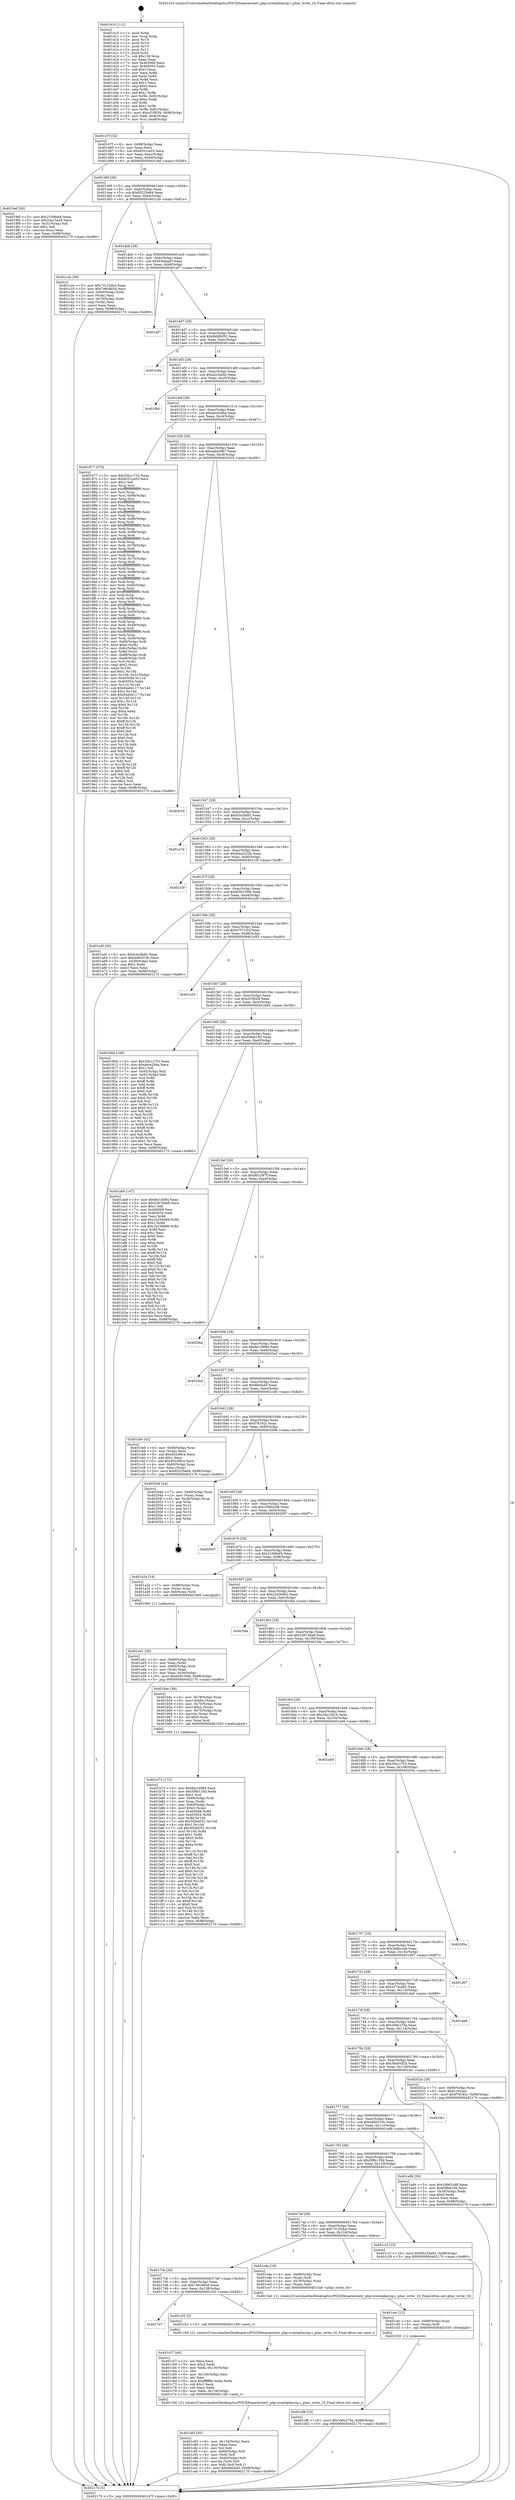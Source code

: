digraph "0x401410" {
  label = "0x401410 (/mnt/c/Users/mathe/Desktop/tcc/POCII/binaries/extr_php-srcextpharzip.c_phar_write_16_Final-ollvm.out::main(0))"
  labelloc = "t"
  node[shape=record]

  Entry [label="",width=0.3,height=0.3,shape=circle,fillcolor=black,style=filled]
  "0x40147f" [label="{
     0x40147f [32]\l
     | [instrs]\l
     &nbsp;&nbsp;0x40147f \<+6\>: mov -0x98(%rbp),%eax\l
     &nbsp;&nbsp;0x401485 \<+2\>: mov %eax,%ecx\l
     &nbsp;&nbsp;0x401487 \<+6\>: sub $0x8351ca55,%ecx\l
     &nbsp;&nbsp;0x40148d \<+6\>: mov %eax,-0xac(%rbp)\l
     &nbsp;&nbsp;0x401493 \<+6\>: mov %ecx,-0xb0(%rbp)\l
     &nbsp;&nbsp;0x401499 \<+6\>: je 00000000004019ef \<main+0x5df\>\l
  }"]
  "0x4019ef" [label="{
     0x4019ef [30]\l
     | [instrs]\l
     &nbsp;&nbsp;0x4019ef \<+5\>: mov $0x2109bef4,%eax\l
     &nbsp;&nbsp;0x4019f4 \<+5\>: mov $0x24a15a24,%ecx\l
     &nbsp;&nbsp;0x4019f9 \<+3\>: mov -0x31(%rbp),%dl\l
     &nbsp;&nbsp;0x4019fc \<+3\>: test $0x1,%dl\l
     &nbsp;&nbsp;0x4019ff \<+3\>: cmovne %ecx,%eax\l
     &nbsp;&nbsp;0x401a02 \<+6\>: mov %eax,-0x98(%rbp)\l
     &nbsp;&nbsp;0x401a08 \<+5\>: jmp 0000000000402170 \<main+0xd60\>\l
  }"]
  "0x40149f" [label="{
     0x40149f [28]\l
     | [instrs]\l
     &nbsp;&nbsp;0x40149f \<+5\>: jmp 00000000004014a4 \<main+0x94\>\l
     &nbsp;&nbsp;0x4014a4 \<+6\>: mov -0xac(%rbp),%eax\l
     &nbsp;&nbsp;0x4014aa \<+5\>: sub $0x85225e64,%eax\l
     &nbsp;&nbsp;0x4014af \<+6\>: mov %eax,-0xb4(%rbp)\l
     &nbsp;&nbsp;0x4014b5 \<+6\>: je 0000000000401c2e \<main+0x81e\>\l
  }"]
  Exit [label="",width=0.3,height=0.3,shape=circle,fillcolor=black,style=filled,peripheries=2]
  "0x401c2e" [label="{
     0x401c2e [36]\l
     | [instrs]\l
     &nbsp;&nbsp;0x401c2e \<+5\>: mov $0x73125dce,%eax\l
     &nbsp;&nbsp;0x401c33 \<+5\>: mov $0x746c6b5d,%ecx\l
     &nbsp;&nbsp;0x401c38 \<+4\>: mov -0x60(%rbp),%rdx\l
     &nbsp;&nbsp;0x401c3c \<+2\>: mov (%rdx),%esi\l
     &nbsp;&nbsp;0x401c3e \<+4\>: mov -0x70(%rbp),%rdx\l
     &nbsp;&nbsp;0x401c42 \<+2\>: cmp (%rdx),%esi\l
     &nbsp;&nbsp;0x401c44 \<+3\>: cmovl %ecx,%eax\l
     &nbsp;&nbsp;0x401c47 \<+6\>: mov %eax,-0x98(%rbp)\l
     &nbsp;&nbsp;0x401c4d \<+5\>: jmp 0000000000402170 \<main+0xd60\>\l
  }"]
  "0x4014bb" [label="{
     0x4014bb [28]\l
     | [instrs]\l
     &nbsp;&nbsp;0x4014bb \<+5\>: jmp 00000000004014c0 \<main+0xb0\>\l
     &nbsp;&nbsp;0x4014c0 \<+6\>: mov -0xac(%rbp),%eax\l
     &nbsp;&nbsp;0x4014c6 \<+5\>: sub $0x93edaaf3,%eax\l
     &nbsp;&nbsp;0x4014cb \<+6\>: mov %eax,-0xb8(%rbp)\l
     &nbsp;&nbsp;0x4014d1 \<+6\>: je 0000000000401ef7 \<main+0xae7\>\l
  }"]
  "0x401cf8" [label="{
     0x401cf8 [15]\l
     | [instrs]\l
     &nbsp;&nbsp;0x401cf8 \<+10\>: movl $0x349c270a,-0x98(%rbp)\l
     &nbsp;&nbsp;0x401d02 \<+5\>: jmp 0000000000402170 \<main+0xd60\>\l
  }"]
  "0x401ef7" [label="{
     0x401ef7\l
  }", style=dashed]
  "0x4014d7" [label="{
     0x4014d7 [28]\l
     | [instrs]\l
     &nbsp;&nbsp;0x4014d7 \<+5\>: jmp 00000000004014dc \<main+0xcc\>\l
     &nbsp;&nbsp;0x4014dc \<+6\>: mov -0xac(%rbp),%eax\l
     &nbsp;&nbsp;0x4014e2 \<+5\>: sub $0x94bf6052,%eax\l
     &nbsp;&nbsp;0x4014e7 \<+6\>: mov %eax,-0xbc(%rbp)\l
     &nbsp;&nbsp;0x4014ed \<+6\>: je 0000000000401e6e \<main+0xa5e\>\l
  }"]
  "0x401cec" [label="{
     0x401cec [12]\l
     | [instrs]\l
     &nbsp;&nbsp;0x401cec \<+4\>: mov -0x68(%rbp),%rax\l
     &nbsp;&nbsp;0x401cf0 \<+3\>: mov (%rax),%rdi\l
     &nbsp;&nbsp;0x401cf3 \<+5\>: call 0000000000401030 \<free@plt\>\l
     | [calls]\l
     &nbsp;&nbsp;0x401030 \{1\} (unknown)\l
  }"]
  "0x401e6e" [label="{
     0x401e6e\l
  }", style=dashed]
  "0x4014f3" [label="{
     0x4014f3 [28]\l
     | [instrs]\l
     &nbsp;&nbsp;0x4014f3 \<+5\>: jmp 00000000004014f8 \<main+0xe8\>\l
     &nbsp;&nbsp;0x4014f8 \<+6\>: mov -0xac(%rbp),%eax\l
     &nbsp;&nbsp;0x4014fe \<+5\>: sub $0xa2c5af4b,%eax\l
     &nbsp;&nbsp;0x401503 \<+6\>: mov %eax,-0xc0(%rbp)\l
     &nbsp;&nbsp;0x401509 \<+6\>: je 0000000000401fb0 \<main+0xba0\>\l
  }"]
  "0x401c83" [label="{
     0x401c83 [45]\l
     | [instrs]\l
     &nbsp;&nbsp;0x401c83 \<+6\>: mov -0x134(%rbp),%ecx\l
     &nbsp;&nbsp;0x401c89 \<+3\>: imul %eax,%ecx\l
     &nbsp;&nbsp;0x401c8c \<+3\>: mov %cl,%dil\l
     &nbsp;&nbsp;0x401c8f \<+4\>: mov -0x68(%rbp),%r8\l
     &nbsp;&nbsp;0x401c93 \<+3\>: mov (%r8),%r8\l
     &nbsp;&nbsp;0x401c96 \<+4\>: mov -0x60(%rbp),%r9\l
     &nbsp;&nbsp;0x401c9a \<+3\>: movslq (%r9),%r9\l
     &nbsp;&nbsp;0x401c9d \<+4\>: mov %dil,(%r8,%r9,1)\l
     &nbsp;&nbsp;0x401ca1 \<+10\>: movl $0x8fe0a45,-0x98(%rbp)\l
     &nbsp;&nbsp;0x401cab \<+5\>: jmp 0000000000402170 \<main+0xd60\>\l
  }"]
  "0x401fb0" [label="{
     0x401fb0\l
  }", style=dashed]
  "0x40150f" [label="{
     0x40150f [28]\l
     | [instrs]\l
     &nbsp;&nbsp;0x40150f \<+5\>: jmp 0000000000401514 \<main+0x104\>\l
     &nbsp;&nbsp;0x401514 \<+6\>: mov -0xac(%rbp),%eax\l
     &nbsp;&nbsp;0x40151a \<+5\>: sub $0xa6ce20ba,%eax\l
     &nbsp;&nbsp;0x40151f \<+6\>: mov %eax,-0xc4(%rbp)\l
     &nbsp;&nbsp;0x401525 \<+6\>: je 0000000000401877 \<main+0x467\>\l
  }"]
  "0x401c57" [label="{
     0x401c57 [44]\l
     | [instrs]\l
     &nbsp;&nbsp;0x401c57 \<+2\>: xor %ecx,%ecx\l
     &nbsp;&nbsp;0x401c59 \<+5\>: mov $0x2,%edx\l
     &nbsp;&nbsp;0x401c5e \<+6\>: mov %edx,-0x130(%rbp)\l
     &nbsp;&nbsp;0x401c64 \<+1\>: cltd\l
     &nbsp;&nbsp;0x401c65 \<+6\>: mov -0x130(%rbp),%esi\l
     &nbsp;&nbsp;0x401c6b \<+2\>: idiv %esi\l
     &nbsp;&nbsp;0x401c6d \<+6\>: imul $0xfffffffe,%edx,%edx\l
     &nbsp;&nbsp;0x401c73 \<+3\>: sub $0x1,%ecx\l
     &nbsp;&nbsp;0x401c76 \<+2\>: sub %ecx,%edx\l
     &nbsp;&nbsp;0x401c78 \<+6\>: mov %edx,-0x134(%rbp)\l
     &nbsp;&nbsp;0x401c7e \<+5\>: call 0000000000401160 \<next_i\>\l
     | [calls]\l
     &nbsp;&nbsp;0x401160 \{2\} (/mnt/c/Users/mathe/Desktop/tcc/POCII/binaries/extr_php-srcextpharzip.c_phar_write_16_Final-ollvm.out::next_i)\l
  }"]
  "0x401877" [label="{
     0x401877 [376]\l
     | [instrs]\l
     &nbsp;&nbsp;0x401877 \<+5\>: mov $0x25b1c753,%eax\l
     &nbsp;&nbsp;0x40187c \<+5\>: mov $0x8351ca55,%ecx\l
     &nbsp;&nbsp;0x401881 \<+2\>: mov $0x1,%dl\l
     &nbsp;&nbsp;0x401883 \<+3\>: mov %rsp,%rsi\l
     &nbsp;&nbsp;0x401886 \<+4\>: add $0xfffffffffffffff0,%rsi\l
     &nbsp;&nbsp;0x40188a \<+3\>: mov %rsi,%rsp\l
     &nbsp;&nbsp;0x40188d \<+7\>: mov %rsi,-0x90(%rbp)\l
     &nbsp;&nbsp;0x401894 \<+3\>: mov %rsp,%rsi\l
     &nbsp;&nbsp;0x401897 \<+4\>: add $0xfffffffffffffff0,%rsi\l
     &nbsp;&nbsp;0x40189b \<+3\>: mov %rsi,%rsp\l
     &nbsp;&nbsp;0x40189e \<+3\>: mov %rsp,%rdi\l
     &nbsp;&nbsp;0x4018a1 \<+4\>: add $0xfffffffffffffff0,%rdi\l
     &nbsp;&nbsp;0x4018a5 \<+3\>: mov %rdi,%rsp\l
     &nbsp;&nbsp;0x4018a8 \<+7\>: mov %rdi,-0x88(%rbp)\l
     &nbsp;&nbsp;0x4018af \<+3\>: mov %rsp,%rdi\l
     &nbsp;&nbsp;0x4018b2 \<+4\>: add $0xfffffffffffffff0,%rdi\l
     &nbsp;&nbsp;0x4018b6 \<+3\>: mov %rdi,%rsp\l
     &nbsp;&nbsp;0x4018b9 \<+4\>: mov %rdi,-0x80(%rbp)\l
     &nbsp;&nbsp;0x4018bd \<+3\>: mov %rsp,%rdi\l
     &nbsp;&nbsp;0x4018c0 \<+4\>: add $0xfffffffffffffff0,%rdi\l
     &nbsp;&nbsp;0x4018c4 \<+3\>: mov %rdi,%rsp\l
     &nbsp;&nbsp;0x4018c7 \<+4\>: mov %rdi,-0x78(%rbp)\l
     &nbsp;&nbsp;0x4018cb \<+3\>: mov %rsp,%rdi\l
     &nbsp;&nbsp;0x4018ce \<+4\>: add $0xfffffffffffffff0,%rdi\l
     &nbsp;&nbsp;0x4018d2 \<+3\>: mov %rdi,%rsp\l
     &nbsp;&nbsp;0x4018d5 \<+4\>: mov %rdi,-0x70(%rbp)\l
     &nbsp;&nbsp;0x4018d9 \<+3\>: mov %rsp,%rdi\l
     &nbsp;&nbsp;0x4018dc \<+4\>: add $0xfffffffffffffff0,%rdi\l
     &nbsp;&nbsp;0x4018e0 \<+3\>: mov %rdi,%rsp\l
     &nbsp;&nbsp;0x4018e3 \<+4\>: mov %rdi,-0x68(%rbp)\l
     &nbsp;&nbsp;0x4018e7 \<+3\>: mov %rsp,%rdi\l
     &nbsp;&nbsp;0x4018ea \<+4\>: add $0xfffffffffffffff0,%rdi\l
     &nbsp;&nbsp;0x4018ee \<+3\>: mov %rdi,%rsp\l
     &nbsp;&nbsp;0x4018f1 \<+4\>: mov %rdi,-0x60(%rbp)\l
     &nbsp;&nbsp;0x4018f5 \<+3\>: mov %rsp,%rdi\l
     &nbsp;&nbsp;0x4018f8 \<+4\>: add $0xfffffffffffffff0,%rdi\l
     &nbsp;&nbsp;0x4018fc \<+3\>: mov %rdi,%rsp\l
     &nbsp;&nbsp;0x4018ff \<+4\>: mov %rdi,-0x58(%rbp)\l
     &nbsp;&nbsp;0x401903 \<+3\>: mov %rsp,%rdi\l
     &nbsp;&nbsp;0x401906 \<+4\>: add $0xfffffffffffffff0,%rdi\l
     &nbsp;&nbsp;0x40190a \<+3\>: mov %rdi,%rsp\l
     &nbsp;&nbsp;0x40190d \<+4\>: mov %rdi,-0x50(%rbp)\l
     &nbsp;&nbsp;0x401911 \<+3\>: mov %rsp,%rdi\l
     &nbsp;&nbsp;0x401914 \<+4\>: add $0xfffffffffffffff0,%rdi\l
     &nbsp;&nbsp;0x401918 \<+3\>: mov %rdi,%rsp\l
     &nbsp;&nbsp;0x40191b \<+4\>: mov %rdi,-0x48(%rbp)\l
     &nbsp;&nbsp;0x40191f \<+3\>: mov %rsp,%rdi\l
     &nbsp;&nbsp;0x401922 \<+4\>: add $0xfffffffffffffff0,%rdi\l
     &nbsp;&nbsp;0x401926 \<+3\>: mov %rdi,%rsp\l
     &nbsp;&nbsp;0x401929 \<+4\>: mov %rdi,-0x40(%rbp)\l
     &nbsp;&nbsp;0x40192d \<+7\>: mov -0x90(%rbp),%rdi\l
     &nbsp;&nbsp;0x401934 \<+6\>: movl $0x0,(%rdi)\l
     &nbsp;&nbsp;0x40193a \<+7\>: mov -0x9c(%rbp),%r8d\l
     &nbsp;&nbsp;0x401941 \<+3\>: mov %r8d,(%rsi)\l
     &nbsp;&nbsp;0x401944 \<+7\>: mov -0x88(%rbp),%rdi\l
     &nbsp;&nbsp;0x40194b \<+7\>: mov -0xa8(%rbp),%r9\l
     &nbsp;&nbsp;0x401952 \<+3\>: mov %r9,(%rdi)\l
     &nbsp;&nbsp;0x401955 \<+3\>: cmpl $0x2,(%rsi)\l
     &nbsp;&nbsp;0x401958 \<+4\>: setne %r10b\l
     &nbsp;&nbsp;0x40195c \<+4\>: and $0x1,%r10b\l
     &nbsp;&nbsp;0x401960 \<+4\>: mov %r10b,-0x31(%rbp)\l
     &nbsp;&nbsp;0x401964 \<+8\>: mov 0x405068,%r11d\l
     &nbsp;&nbsp;0x40196c \<+7\>: mov 0x405054,%ebx\l
     &nbsp;&nbsp;0x401973 \<+3\>: mov %r11d,%r14d\l
     &nbsp;&nbsp;0x401976 \<+7\>: sub $0x84a04117,%r14d\l
     &nbsp;&nbsp;0x40197d \<+4\>: sub $0x1,%r14d\l
     &nbsp;&nbsp;0x401981 \<+7\>: add $0x84a04117,%r14d\l
     &nbsp;&nbsp;0x401988 \<+4\>: imul %r14d,%r11d\l
     &nbsp;&nbsp;0x40198c \<+4\>: and $0x1,%r11d\l
     &nbsp;&nbsp;0x401990 \<+4\>: cmp $0x0,%r11d\l
     &nbsp;&nbsp;0x401994 \<+4\>: sete %r10b\l
     &nbsp;&nbsp;0x401998 \<+3\>: cmp $0xa,%ebx\l
     &nbsp;&nbsp;0x40199b \<+4\>: setl %r15b\l
     &nbsp;&nbsp;0x40199f \<+3\>: mov %r10b,%r12b\l
     &nbsp;&nbsp;0x4019a2 \<+4\>: xor $0xff,%r12b\l
     &nbsp;&nbsp;0x4019a6 \<+3\>: mov %r15b,%r13b\l
     &nbsp;&nbsp;0x4019a9 \<+4\>: xor $0xff,%r13b\l
     &nbsp;&nbsp;0x4019ad \<+3\>: xor $0x0,%dl\l
     &nbsp;&nbsp;0x4019b0 \<+3\>: mov %r12b,%sil\l
     &nbsp;&nbsp;0x4019b3 \<+4\>: and $0x0,%sil\l
     &nbsp;&nbsp;0x4019b7 \<+3\>: and %dl,%r10b\l
     &nbsp;&nbsp;0x4019ba \<+3\>: mov %r13b,%dil\l
     &nbsp;&nbsp;0x4019bd \<+4\>: and $0x0,%dil\l
     &nbsp;&nbsp;0x4019c1 \<+3\>: and %dl,%r15b\l
     &nbsp;&nbsp;0x4019c4 \<+3\>: or %r10b,%sil\l
     &nbsp;&nbsp;0x4019c7 \<+3\>: or %r15b,%dil\l
     &nbsp;&nbsp;0x4019ca \<+3\>: xor %dil,%sil\l
     &nbsp;&nbsp;0x4019cd \<+3\>: or %r13b,%r12b\l
     &nbsp;&nbsp;0x4019d0 \<+4\>: xor $0xff,%r12b\l
     &nbsp;&nbsp;0x4019d4 \<+3\>: or $0x0,%dl\l
     &nbsp;&nbsp;0x4019d7 \<+3\>: and %dl,%r12b\l
     &nbsp;&nbsp;0x4019da \<+3\>: or %r12b,%sil\l
     &nbsp;&nbsp;0x4019dd \<+4\>: test $0x1,%sil\l
     &nbsp;&nbsp;0x4019e1 \<+3\>: cmovne %ecx,%eax\l
     &nbsp;&nbsp;0x4019e4 \<+6\>: mov %eax,-0x98(%rbp)\l
     &nbsp;&nbsp;0x4019ea \<+5\>: jmp 0000000000402170 \<main+0xd60\>\l
  }"]
  "0x40152b" [label="{
     0x40152b [28]\l
     | [instrs]\l
     &nbsp;&nbsp;0x40152b \<+5\>: jmp 0000000000401530 \<main+0x120\>\l
     &nbsp;&nbsp;0x401530 \<+6\>: mov -0xac(%rbp),%eax\l
     &nbsp;&nbsp;0x401536 \<+5\>: sub $0xaebe49b7,%eax\l
     &nbsp;&nbsp;0x40153b \<+6\>: mov %eax,-0xc8(%rbp)\l
     &nbsp;&nbsp;0x401541 \<+6\>: je 0000000000402016 \<main+0xc06\>\l
  }"]
  "0x4017e7" [label="{
     0x4017e7\l
  }", style=dashed]
  "0x402016" [label="{
     0x402016\l
  }", style=dashed]
  "0x401547" [label="{
     0x401547 [28]\l
     | [instrs]\l
     &nbsp;&nbsp;0x401547 \<+5\>: jmp 000000000040154c \<main+0x13c\>\l
     &nbsp;&nbsp;0x40154c \<+6\>: mov -0xac(%rbp),%eax\l
     &nbsp;&nbsp;0x401552 \<+5\>: sub $0xb3a3fa82,%eax\l
     &nbsp;&nbsp;0x401557 \<+6\>: mov %eax,-0xcc(%rbp)\l
     &nbsp;&nbsp;0x40155d \<+6\>: je 0000000000401a7d \<main+0x66d\>\l
  }"]
  "0x401c52" [label="{
     0x401c52 [5]\l
     | [instrs]\l
     &nbsp;&nbsp;0x401c52 \<+5\>: call 0000000000401160 \<next_i\>\l
     | [calls]\l
     &nbsp;&nbsp;0x401160 \{2\} (/mnt/c/Users/mathe/Desktop/tcc/POCII/binaries/extr_php-srcextpharzip.c_phar_write_16_Final-ollvm.out::next_i)\l
  }"]
  "0x401a7d" [label="{
     0x401a7d\l
  }", style=dashed]
  "0x401563" [label="{
     0x401563 [28]\l
     | [instrs]\l
     &nbsp;&nbsp;0x401563 \<+5\>: jmp 0000000000401568 \<main+0x158\>\l
     &nbsp;&nbsp;0x401568 \<+6\>: mov -0xac(%rbp),%eax\l
     &nbsp;&nbsp;0x40156e \<+5\>: sub $0xb4a3223b,%eax\l
     &nbsp;&nbsp;0x401573 \<+6\>: mov %eax,-0xd0(%rbp)\l
     &nbsp;&nbsp;0x401579 \<+6\>: je 000000000040210f \<main+0xcff\>\l
  }"]
  "0x4017cb" [label="{
     0x4017cb [28]\l
     | [instrs]\l
     &nbsp;&nbsp;0x4017cb \<+5\>: jmp 00000000004017d0 \<main+0x3c0\>\l
     &nbsp;&nbsp;0x4017d0 \<+6\>: mov -0xac(%rbp),%eax\l
     &nbsp;&nbsp;0x4017d6 \<+5\>: sub $0x746c6b5d,%eax\l
     &nbsp;&nbsp;0x4017db \<+6\>: mov %eax,-0x128(%rbp)\l
     &nbsp;&nbsp;0x4017e1 \<+6\>: je 0000000000401c52 \<main+0x842\>\l
  }"]
  "0x40210f" [label="{
     0x40210f\l
  }", style=dashed]
  "0x40157f" [label="{
     0x40157f [28]\l
     | [instrs]\l
     &nbsp;&nbsp;0x40157f \<+5\>: jmp 0000000000401584 \<main+0x174\>\l
     &nbsp;&nbsp;0x401584 \<+6\>: mov -0xac(%rbp),%eax\l
     &nbsp;&nbsp;0x40158a \<+5\>: sub $0xb56155fe,%eax\l
     &nbsp;&nbsp;0x40158f \<+6\>: mov %eax,-0xd4(%rbp)\l
     &nbsp;&nbsp;0x401595 \<+6\>: je 0000000000401a5f \<main+0x64f\>\l
  }"]
  "0x401cda" [label="{
     0x401cda [18]\l
     | [instrs]\l
     &nbsp;&nbsp;0x401cda \<+4\>: mov -0x68(%rbp),%rax\l
     &nbsp;&nbsp;0x401cde \<+3\>: mov (%rax),%rdi\l
     &nbsp;&nbsp;0x401ce1 \<+4\>: mov -0x78(%rbp),%rax\l
     &nbsp;&nbsp;0x401ce5 \<+2\>: mov (%rax),%esi\l
     &nbsp;&nbsp;0x401ce7 \<+5\>: call 00000000004013a0 \<phar_write_16\>\l
     | [calls]\l
     &nbsp;&nbsp;0x4013a0 \{1\} (/mnt/c/Users/mathe/Desktop/tcc/POCII/binaries/extr_php-srcextpharzip.c_phar_write_16_Final-ollvm.out::phar_write_16)\l
  }"]
  "0x401a5f" [label="{
     0x401a5f [30]\l
     | [instrs]\l
     &nbsp;&nbsp;0x401a5f \<+5\>: mov $0xb3a3fa82,%eax\l
     &nbsp;&nbsp;0x401a64 \<+5\>: mov $0x4460319c,%ecx\l
     &nbsp;&nbsp;0x401a69 \<+3\>: mov -0x30(%rbp),%edx\l
     &nbsp;&nbsp;0x401a6c \<+3\>: cmp $0x1,%edx\l
     &nbsp;&nbsp;0x401a6f \<+3\>: cmovl %ecx,%eax\l
     &nbsp;&nbsp;0x401a72 \<+6\>: mov %eax,-0x98(%rbp)\l
     &nbsp;&nbsp;0x401a78 \<+5\>: jmp 0000000000402170 \<main+0xd60\>\l
  }"]
  "0x40159b" [label="{
     0x40159b [28]\l
     | [instrs]\l
     &nbsp;&nbsp;0x40159b \<+5\>: jmp 00000000004015a0 \<main+0x190\>\l
     &nbsp;&nbsp;0x4015a0 \<+6\>: mov -0xac(%rbp),%eax\l
     &nbsp;&nbsp;0x4015a6 \<+5\>: sub $0xb707c3cf,%eax\l
     &nbsp;&nbsp;0x4015ab \<+6\>: mov %eax,-0xd8(%rbp)\l
     &nbsp;&nbsp;0x4015b1 \<+6\>: je 0000000000401e50 \<main+0xa40\>\l
  }"]
  "0x4017af" [label="{
     0x4017af [28]\l
     | [instrs]\l
     &nbsp;&nbsp;0x4017af \<+5\>: jmp 00000000004017b4 \<main+0x3a4\>\l
     &nbsp;&nbsp;0x4017b4 \<+6\>: mov -0xac(%rbp),%eax\l
     &nbsp;&nbsp;0x4017ba \<+5\>: sub $0x73125dce,%eax\l
     &nbsp;&nbsp;0x4017bf \<+6\>: mov %eax,-0x124(%rbp)\l
     &nbsp;&nbsp;0x4017c5 \<+6\>: je 0000000000401cda \<main+0x8ca\>\l
  }"]
  "0x401e50" [label="{
     0x401e50\l
  }", style=dashed]
  "0x4015b7" [label="{
     0x4015b7 [28]\l
     | [instrs]\l
     &nbsp;&nbsp;0x4015b7 \<+5\>: jmp 00000000004015bc \<main+0x1ac\>\l
     &nbsp;&nbsp;0x4015bc \<+6\>: mov -0xac(%rbp),%eax\l
     &nbsp;&nbsp;0x4015c2 \<+5\>: sub $0xcf1f92f4,%eax\l
     &nbsp;&nbsp;0x4015c7 \<+6\>: mov %eax,-0xdc(%rbp)\l
     &nbsp;&nbsp;0x4015cd \<+6\>: je 000000000040180d \<main+0x3fd\>\l
  }"]
  "0x401c1f" [label="{
     0x401c1f [15]\l
     | [instrs]\l
     &nbsp;&nbsp;0x401c1f \<+10\>: movl $0x85225e64,-0x98(%rbp)\l
     &nbsp;&nbsp;0x401c29 \<+5\>: jmp 0000000000402170 \<main+0xd60\>\l
  }"]
  "0x40180d" [label="{
     0x40180d [106]\l
     | [instrs]\l
     &nbsp;&nbsp;0x40180d \<+5\>: mov $0x25b1c753,%eax\l
     &nbsp;&nbsp;0x401812 \<+5\>: mov $0xa6ce20ba,%ecx\l
     &nbsp;&nbsp;0x401817 \<+2\>: mov $0x1,%dl\l
     &nbsp;&nbsp;0x401819 \<+7\>: mov -0x92(%rbp),%sil\l
     &nbsp;&nbsp;0x401820 \<+7\>: mov -0x91(%rbp),%dil\l
     &nbsp;&nbsp;0x401827 \<+3\>: mov %sil,%r8b\l
     &nbsp;&nbsp;0x40182a \<+4\>: xor $0xff,%r8b\l
     &nbsp;&nbsp;0x40182e \<+3\>: mov %dil,%r9b\l
     &nbsp;&nbsp;0x401831 \<+4\>: xor $0xff,%r9b\l
     &nbsp;&nbsp;0x401835 \<+3\>: xor $0x0,%dl\l
     &nbsp;&nbsp;0x401838 \<+3\>: mov %r8b,%r10b\l
     &nbsp;&nbsp;0x40183b \<+4\>: and $0x0,%r10b\l
     &nbsp;&nbsp;0x40183f \<+3\>: and %dl,%sil\l
     &nbsp;&nbsp;0x401842 \<+3\>: mov %r9b,%r11b\l
     &nbsp;&nbsp;0x401845 \<+4\>: and $0x0,%r11b\l
     &nbsp;&nbsp;0x401849 \<+3\>: and %dl,%dil\l
     &nbsp;&nbsp;0x40184c \<+3\>: or %sil,%r10b\l
     &nbsp;&nbsp;0x40184f \<+3\>: or %dil,%r11b\l
     &nbsp;&nbsp;0x401852 \<+3\>: xor %r11b,%r10b\l
     &nbsp;&nbsp;0x401855 \<+3\>: or %r9b,%r8b\l
     &nbsp;&nbsp;0x401858 \<+4\>: xor $0xff,%r8b\l
     &nbsp;&nbsp;0x40185c \<+3\>: or $0x0,%dl\l
     &nbsp;&nbsp;0x40185f \<+3\>: and %dl,%r8b\l
     &nbsp;&nbsp;0x401862 \<+3\>: or %r8b,%r10b\l
     &nbsp;&nbsp;0x401865 \<+4\>: test $0x1,%r10b\l
     &nbsp;&nbsp;0x401869 \<+3\>: cmovne %ecx,%eax\l
     &nbsp;&nbsp;0x40186c \<+6\>: mov %eax,-0x98(%rbp)\l
     &nbsp;&nbsp;0x401872 \<+5\>: jmp 0000000000402170 \<main+0xd60\>\l
  }"]
  "0x4015d3" [label="{
     0x4015d3 [28]\l
     | [instrs]\l
     &nbsp;&nbsp;0x4015d3 \<+5\>: jmp 00000000004015d8 \<main+0x1c8\>\l
     &nbsp;&nbsp;0x4015d8 \<+6\>: mov -0xac(%rbp),%eax\l
     &nbsp;&nbsp;0x4015de \<+5\>: sub $0xf38eb185,%eax\l
     &nbsp;&nbsp;0x4015e3 \<+6\>: mov %eax,-0xe0(%rbp)\l
     &nbsp;&nbsp;0x4015e9 \<+6\>: je 0000000000401ab9 \<main+0x6a9\>\l
  }"]
  "0x402170" [label="{
     0x402170 [5]\l
     | [instrs]\l
     &nbsp;&nbsp;0x402170 \<+5\>: jmp 000000000040147f \<main+0x6f\>\l
  }"]
  "0x401410" [label="{
     0x401410 [111]\l
     | [instrs]\l
     &nbsp;&nbsp;0x401410 \<+1\>: push %rbp\l
     &nbsp;&nbsp;0x401411 \<+3\>: mov %rsp,%rbp\l
     &nbsp;&nbsp;0x401414 \<+2\>: push %r15\l
     &nbsp;&nbsp;0x401416 \<+2\>: push %r14\l
     &nbsp;&nbsp;0x401418 \<+2\>: push %r13\l
     &nbsp;&nbsp;0x40141a \<+2\>: push %r12\l
     &nbsp;&nbsp;0x40141c \<+1\>: push %rbx\l
     &nbsp;&nbsp;0x40141d \<+7\>: sub $0x128,%rsp\l
     &nbsp;&nbsp;0x401424 \<+2\>: xor %eax,%eax\l
     &nbsp;&nbsp;0x401426 \<+7\>: mov 0x405068,%ecx\l
     &nbsp;&nbsp;0x40142d \<+7\>: mov 0x405054,%edx\l
     &nbsp;&nbsp;0x401434 \<+3\>: sub $0x1,%eax\l
     &nbsp;&nbsp;0x401437 \<+3\>: mov %ecx,%r8d\l
     &nbsp;&nbsp;0x40143a \<+3\>: add %eax,%r8d\l
     &nbsp;&nbsp;0x40143d \<+4\>: imul %r8d,%ecx\l
     &nbsp;&nbsp;0x401441 \<+3\>: and $0x1,%ecx\l
     &nbsp;&nbsp;0x401444 \<+3\>: cmp $0x0,%ecx\l
     &nbsp;&nbsp;0x401447 \<+4\>: sete %r9b\l
     &nbsp;&nbsp;0x40144b \<+4\>: and $0x1,%r9b\l
     &nbsp;&nbsp;0x40144f \<+7\>: mov %r9b,-0x92(%rbp)\l
     &nbsp;&nbsp;0x401456 \<+3\>: cmp $0xa,%edx\l
     &nbsp;&nbsp;0x401459 \<+4\>: setl %r9b\l
     &nbsp;&nbsp;0x40145d \<+4\>: and $0x1,%r9b\l
     &nbsp;&nbsp;0x401461 \<+7\>: mov %r9b,-0x91(%rbp)\l
     &nbsp;&nbsp;0x401468 \<+10\>: movl $0xcf1f92f4,-0x98(%rbp)\l
     &nbsp;&nbsp;0x401472 \<+6\>: mov %edi,-0x9c(%rbp)\l
     &nbsp;&nbsp;0x401478 \<+7\>: mov %rsi,-0xa8(%rbp)\l
  }"]
  "0x401b73" [label="{
     0x401b73 [172]\l
     | [instrs]\l
     &nbsp;&nbsp;0x401b73 \<+5\>: mov $0xfec1d084,%ecx\l
     &nbsp;&nbsp;0x401b78 \<+5\>: mov $0x5f9b135d,%edx\l
     &nbsp;&nbsp;0x401b7d \<+3\>: mov $0x1,%sil\l
     &nbsp;&nbsp;0x401b80 \<+4\>: mov -0x68(%rbp),%rdi\l
     &nbsp;&nbsp;0x401b84 \<+3\>: mov %rax,(%rdi)\l
     &nbsp;&nbsp;0x401b87 \<+4\>: mov -0x60(%rbp),%rax\l
     &nbsp;&nbsp;0x401b8b \<+6\>: movl $0x0,(%rax)\l
     &nbsp;&nbsp;0x401b91 \<+8\>: mov 0x405068,%r8d\l
     &nbsp;&nbsp;0x401b99 \<+8\>: mov 0x405054,%r9d\l
     &nbsp;&nbsp;0x401ba1 \<+3\>: mov %r8d,%r10d\l
     &nbsp;&nbsp;0x401ba4 \<+7\>: add $0x5f2bd351,%r10d\l
     &nbsp;&nbsp;0x401bab \<+4\>: sub $0x1,%r10d\l
     &nbsp;&nbsp;0x401baf \<+7\>: sub $0x5f2bd351,%r10d\l
     &nbsp;&nbsp;0x401bb6 \<+4\>: imul %r10d,%r8d\l
     &nbsp;&nbsp;0x401bba \<+4\>: and $0x1,%r8d\l
     &nbsp;&nbsp;0x401bbe \<+4\>: cmp $0x0,%r8d\l
     &nbsp;&nbsp;0x401bc2 \<+4\>: sete %r11b\l
     &nbsp;&nbsp;0x401bc6 \<+4\>: cmp $0xa,%r9d\l
     &nbsp;&nbsp;0x401bca \<+3\>: setl %bl\l
     &nbsp;&nbsp;0x401bcd \<+3\>: mov %r11b,%r14b\l
     &nbsp;&nbsp;0x401bd0 \<+4\>: xor $0xff,%r14b\l
     &nbsp;&nbsp;0x401bd4 \<+3\>: mov %bl,%r15b\l
     &nbsp;&nbsp;0x401bd7 \<+4\>: xor $0xff,%r15b\l
     &nbsp;&nbsp;0x401bdb \<+4\>: xor $0x0,%sil\l
     &nbsp;&nbsp;0x401bdf \<+3\>: mov %r14b,%r12b\l
     &nbsp;&nbsp;0x401be2 \<+4\>: and $0x0,%r12b\l
     &nbsp;&nbsp;0x401be6 \<+3\>: and %sil,%r11b\l
     &nbsp;&nbsp;0x401be9 \<+3\>: mov %r15b,%r13b\l
     &nbsp;&nbsp;0x401bec \<+4\>: and $0x0,%r13b\l
     &nbsp;&nbsp;0x401bf0 \<+3\>: and %sil,%bl\l
     &nbsp;&nbsp;0x401bf3 \<+3\>: or %r11b,%r12b\l
     &nbsp;&nbsp;0x401bf6 \<+3\>: or %bl,%r13b\l
     &nbsp;&nbsp;0x401bf9 \<+3\>: xor %r13b,%r12b\l
     &nbsp;&nbsp;0x401bfc \<+3\>: or %r15b,%r14b\l
     &nbsp;&nbsp;0x401bff \<+4\>: xor $0xff,%r14b\l
     &nbsp;&nbsp;0x401c03 \<+4\>: or $0x0,%sil\l
     &nbsp;&nbsp;0x401c07 \<+3\>: and %sil,%r14b\l
     &nbsp;&nbsp;0x401c0a \<+3\>: or %r14b,%r12b\l
     &nbsp;&nbsp;0x401c0d \<+4\>: test $0x1,%r12b\l
     &nbsp;&nbsp;0x401c11 \<+3\>: cmovne %edx,%ecx\l
     &nbsp;&nbsp;0x401c14 \<+6\>: mov %ecx,-0x98(%rbp)\l
     &nbsp;&nbsp;0x401c1a \<+5\>: jmp 0000000000402170 \<main+0xd60\>\l
  }"]
  "0x401793" [label="{
     0x401793 [28]\l
     | [instrs]\l
     &nbsp;&nbsp;0x401793 \<+5\>: jmp 0000000000401798 \<main+0x388\>\l
     &nbsp;&nbsp;0x401798 \<+6\>: mov -0xac(%rbp),%eax\l
     &nbsp;&nbsp;0x40179e \<+5\>: sub $0x5f9b135d,%eax\l
     &nbsp;&nbsp;0x4017a3 \<+6\>: mov %eax,-0x120(%rbp)\l
     &nbsp;&nbsp;0x4017a9 \<+6\>: je 0000000000401c1f \<main+0x80f\>\l
  }"]
  "0x401ab9" [label="{
     0x401ab9 [147]\l
     | [instrs]\l
     &nbsp;&nbsp;0x401ab9 \<+5\>: mov $0xfec1d084,%eax\l
     &nbsp;&nbsp;0x401abe \<+5\>: mov $0x2367d4a8,%ecx\l
     &nbsp;&nbsp;0x401ac3 \<+2\>: mov $0x1,%dl\l
     &nbsp;&nbsp;0x401ac5 \<+7\>: mov 0x405068,%esi\l
     &nbsp;&nbsp;0x401acc \<+7\>: mov 0x405054,%edi\l
     &nbsp;&nbsp;0x401ad3 \<+3\>: mov %esi,%r8d\l
     &nbsp;&nbsp;0x401ad6 \<+7\>: add $0x1b234b89,%r8d\l
     &nbsp;&nbsp;0x401add \<+4\>: sub $0x1,%r8d\l
     &nbsp;&nbsp;0x401ae1 \<+7\>: sub $0x1b234b89,%r8d\l
     &nbsp;&nbsp;0x401ae8 \<+4\>: imul %r8d,%esi\l
     &nbsp;&nbsp;0x401aec \<+3\>: and $0x1,%esi\l
     &nbsp;&nbsp;0x401aef \<+3\>: cmp $0x0,%esi\l
     &nbsp;&nbsp;0x401af2 \<+4\>: sete %r9b\l
     &nbsp;&nbsp;0x401af6 \<+3\>: cmp $0xa,%edi\l
     &nbsp;&nbsp;0x401af9 \<+4\>: setl %r10b\l
     &nbsp;&nbsp;0x401afd \<+3\>: mov %r9b,%r11b\l
     &nbsp;&nbsp;0x401b00 \<+4\>: xor $0xff,%r11b\l
     &nbsp;&nbsp;0x401b04 \<+3\>: mov %r10b,%bl\l
     &nbsp;&nbsp;0x401b07 \<+3\>: xor $0xff,%bl\l
     &nbsp;&nbsp;0x401b0a \<+3\>: xor $0x0,%dl\l
     &nbsp;&nbsp;0x401b0d \<+3\>: mov %r11b,%r14b\l
     &nbsp;&nbsp;0x401b10 \<+4\>: and $0x0,%r14b\l
     &nbsp;&nbsp;0x401b14 \<+3\>: and %dl,%r9b\l
     &nbsp;&nbsp;0x401b17 \<+3\>: mov %bl,%r15b\l
     &nbsp;&nbsp;0x401b1a \<+4\>: and $0x0,%r15b\l
     &nbsp;&nbsp;0x401b1e \<+3\>: and %dl,%r10b\l
     &nbsp;&nbsp;0x401b21 \<+3\>: or %r9b,%r14b\l
     &nbsp;&nbsp;0x401b24 \<+3\>: or %r10b,%r15b\l
     &nbsp;&nbsp;0x401b27 \<+3\>: xor %r15b,%r14b\l
     &nbsp;&nbsp;0x401b2a \<+3\>: or %bl,%r11b\l
     &nbsp;&nbsp;0x401b2d \<+4\>: xor $0xff,%r11b\l
     &nbsp;&nbsp;0x401b31 \<+3\>: or $0x0,%dl\l
     &nbsp;&nbsp;0x401b34 \<+3\>: and %dl,%r11b\l
     &nbsp;&nbsp;0x401b37 \<+3\>: or %r11b,%r14b\l
     &nbsp;&nbsp;0x401b3a \<+4\>: test $0x1,%r14b\l
     &nbsp;&nbsp;0x401b3e \<+3\>: cmovne %ecx,%eax\l
     &nbsp;&nbsp;0x401b41 \<+6\>: mov %eax,-0x98(%rbp)\l
     &nbsp;&nbsp;0x401b47 \<+5\>: jmp 0000000000402170 \<main+0xd60\>\l
  }"]
  "0x4015ef" [label="{
     0x4015ef [28]\l
     | [instrs]\l
     &nbsp;&nbsp;0x4015ef \<+5\>: jmp 00000000004015f4 \<main+0x1e4\>\l
     &nbsp;&nbsp;0x4015f4 \<+6\>: mov -0xac(%rbp),%eax\l
     &nbsp;&nbsp;0x4015fa \<+5\>: sub $0xf651f97f,%eax\l
     &nbsp;&nbsp;0x4015ff \<+6\>: mov %eax,-0xe4(%rbp)\l
     &nbsp;&nbsp;0x401605 \<+6\>: je 00000000004020ea \<main+0xcda\>\l
  }"]
  "0x401a9b" [label="{
     0x401a9b [30]\l
     | [instrs]\l
     &nbsp;&nbsp;0x401a9b \<+5\>: mov $0x16962cd8,%eax\l
     &nbsp;&nbsp;0x401aa0 \<+5\>: mov $0xf38eb185,%ecx\l
     &nbsp;&nbsp;0x401aa5 \<+3\>: mov -0x30(%rbp),%edx\l
     &nbsp;&nbsp;0x401aa8 \<+3\>: cmp $0x0,%edx\l
     &nbsp;&nbsp;0x401aab \<+3\>: cmove %ecx,%eax\l
     &nbsp;&nbsp;0x401aae \<+6\>: mov %eax,-0x98(%rbp)\l
     &nbsp;&nbsp;0x401ab4 \<+5\>: jmp 0000000000402170 \<main+0xd60\>\l
  }"]
  "0x4020ea" [label="{
     0x4020ea\l
  }", style=dashed]
  "0x40160b" [label="{
     0x40160b [28]\l
     | [instrs]\l
     &nbsp;&nbsp;0x40160b \<+5\>: jmp 0000000000401610 \<main+0x200\>\l
     &nbsp;&nbsp;0x401610 \<+6\>: mov -0xac(%rbp),%eax\l
     &nbsp;&nbsp;0x401616 \<+5\>: sub $0xfec1d084,%eax\l
     &nbsp;&nbsp;0x40161b \<+6\>: mov %eax,-0xe8(%rbp)\l
     &nbsp;&nbsp;0x401621 \<+6\>: je 00000000004020a3 \<main+0xc93\>\l
  }"]
  "0x401777" [label="{
     0x401777 [28]\l
     | [instrs]\l
     &nbsp;&nbsp;0x401777 \<+5\>: jmp 000000000040177c \<main+0x36c\>\l
     &nbsp;&nbsp;0x40177c \<+6\>: mov -0xac(%rbp),%eax\l
     &nbsp;&nbsp;0x401782 \<+5\>: sub $0x4460319c,%eax\l
     &nbsp;&nbsp;0x401787 \<+6\>: mov %eax,-0x11c(%rbp)\l
     &nbsp;&nbsp;0x40178d \<+6\>: je 0000000000401a9b \<main+0x68b\>\l
  }"]
  "0x4020a3" [label="{
     0x4020a3\l
  }", style=dashed]
  "0x401627" [label="{
     0x401627 [28]\l
     | [instrs]\l
     &nbsp;&nbsp;0x401627 \<+5\>: jmp 000000000040162c \<main+0x21c\>\l
     &nbsp;&nbsp;0x40162c \<+6\>: mov -0xac(%rbp),%eax\l
     &nbsp;&nbsp;0x401632 \<+5\>: sub $0x8fe0a45,%eax\l
     &nbsp;&nbsp;0x401637 \<+6\>: mov %eax,-0xec(%rbp)\l
     &nbsp;&nbsp;0x40163d \<+6\>: je 0000000000401cb0 \<main+0x8a0\>\l
  }"]
  "0x401fa1" [label="{
     0x401fa1\l
  }", style=dashed]
  "0x401cb0" [label="{
     0x401cb0 [42]\l
     | [instrs]\l
     &nbsp;&nbsp;0x401cb0 \<+4\>: mov -0x60(%rbp),%rax\l
     &nbsp;&nbsp;0x401cb4 \<+2\>: mov (%rax),%ecx\l
     &nbsp;&nbsp;0x401cb6 \<+6\>: sub $0x402cf9c4,%ecx\l
     &nbsp;&nbsp;0x401cbc \<+3\>: add $0x1,%ecx\l
     &nbsp;&nbsp;0x401cbf \<+6\>: add $0x402cf9c4,%ecx\l
     &nbsp;&nbsp;0x401cc5 \<+4\>: mov -0x60(%rbp),%rax\l
     &nbsp;&nbsp;0x401cc9 \<+2\>: mov %ecx,(%rax)\l
     &nbsp;&nbsp;0x401ccb \<+10\>: movl $0x85225e64,-0x98(%rbp)\l
     &nbsp;&nbsp;0x401cd5 \<+5\>: jmp 0000000000402170 \<main+0xd60\>\l
  }"]
  "0x401643" [label="{
     0x401643 [28]\l
     | [instrs]\l
     &nbsp;&nbsp;0x401643 \<+5\>: jmp 0000000000401648 \<main+0x238\>\l
     &nbsp;&nbsp;0x401648 \<+6\>: mov -0xac(%rbp),%eax\l
     &nbsp;&nbsp;0x40164e \<+5\>: sub $0xf78192c,%eax\l
     &nbsp;&nbsp;0x401653 \<+6\>: mov %eax,-0xf0(%rbp)\l
     &nbsp;&nbsp;0x401659 \<+6\>: je 0000000000402046 \<main+0xc36\>\l
  }"]
  "0x40175b" [label="{
     0x40175b [28]\l
     | [instrs]\l
     &nbsp;&nbsp;0x40175b \<+5\>: jmp 0000000000401760 \<main+0x350\>\l
     &nbsp;&nbsp;0x401760 \<+6\>: mov -0xac(%rbp),%eax\l
     &nbsp;&nbsp;0x401766 \<+5\>: sub $0x36a05d2d,%eax\l
     &nbsp;&nbsp;0x40176b \<+6\>: mov %eax,-0x118(%rbp)\l
     &nbsp;&nbsp;0x401771 \<+6\>: je 0000000000401fa1 \<main+0xb91\>\l
  }"]
  "0x402046" [label="{
     0x402046 [24]\l
     | [instrs]\l
     &nbsp;&nbsp;0x402046 \<+7\>: mov -0x90(%rbp),%rax\l
     &nbsp;&nbsp;0x40204d \<+2\>: mov (%rax),%eax\l
     &nbsp;&nbsp;0x40204f \<+4\>: lea -0x28(%rbp),%rsp\l
     &nbsp;&nbsp;0x402053 \<+1\>: pop %rbx\l
     &nbsp;&nbsp;0x402054 \<+2\>: pop %r12\l
     &nbsp;&nbsp;0x402056 \<+2\>: pop %r13\l
     &nbsp;&nbsp;0x402058 \<+2\>: pop %r14\l
     &nbsp;&nbsp;0x40205a \<+2\>: pop %r15\l
     &nbsp;&nbsp;0x40205c \<+1\>: pop %rbp\l
     &nbsp;&nbsp;0x40205d \<+1\>: ret\l
  }"]
  "0x40165f" [label="{
     0x40165f [28]\l
     | [instrs]\l
     &nbsp;&nbsp;0x40165f \<+5\>: jmp 0000000000401664 \<main+0x254\>\l
     &nbsp;&nbsp;0x401664 \<+6\>: mov -0xac(%rbp),%eax\l
     &nbsp;&nbsp;0x40166a \<+5\>: sub $0x16962cd8,%eax\l
     &nbsp;&nbsp;0x40166f \<+6\>: mov %eax,-0xf4(%rbp)\l
     &nbsp;&nbsp;0x401675 \<+6\>: je 0000000000402007 \<main+0xbf7\>\l
  }"]
  "0x40202a" [label="{
     0x40202a [28]\l
     | [instrs]\l
     &nbsp;&nbsp;0x40202a \<+7\>: mov -0x90(%rbp),%rax\l
     &nbsp;&nbsp;0x402031 \<+6\>: movl $0x0,(%rax)\l
     &nbsp;&nbsp;0x402037 \<+10\>: movl $0xf78192c,-0x98(%rbp)\l
     &nbsp;&nbsp;0x402041 \<+5\>: jmp 0000000000402170 \<main+0xd60\>\l
  }"]
  "0x402007" [label="{
     0x402007\l
  }", style=dashed]
  "0x40167b" [label="{
     0x40167b [28]\l
     | [instrs]\l
     &nbsp;&nbsp;0x40167b \<+5\>: jmp 0000000000401680 \<main+0x270\>\l
     &nbsp;&nbsp;0x401680 \<+6\>: mov -0xac(%rbp),%eax\l
     &nbsp;&nbsp;0x401686 \<+5\>: sub $0x2109bef4,%eax\l
     &nbsp;&nbsp;0x40168b \<+6\>: mov %eax,-0xf8(%rbp)\l
     &nbsp;&nbsp;0x401691 \<+6\>: je 0000000000401a2e \<main+0x61e\>\l
  }"]
  "0x40173f" [label="{
     0x40173f [28]\l
     | [instrs]\l
     &nbsp;&nbsp;0x40173f \<+5\>: jmp 0000000000401744 \<main+0x334\>\l
     &nbsp;&nbsp;0x401744 \<+6\>: mov -0xac(%rbp),%eax\l
     &nbsp;&nbsp;0x40174a \<+5\>: sub $0x349c270a,%eax\l
     &nbsp;&nbsp;0x40174f \<+6\>: mov %eax,-0x114(%rbp)\l
     &nbsp;&nbsp;0x401755 \<+6\>: je 000000000040202a \<main+0xc1a\>\l
  }"]
  "0x401a2e" [label="{
     0x401a2e [19]\l
     | [instrs]\l
     &nbsp;&nbsp;0x401a2e \<+7\>: mov -0x88(%rbp),%rax\l
     &nbsp;&nbsp;0x401a35 \<+3\>: mov (%rax),%rax\l
     &nbsp;&nbsp;0x401a38 \<+4\>: mov 0x8(%rax),%rdi\l
     &nbsp;&nbsp;0x401a3c \<+5\>: call 0000000000401060 \<atoi@plt\>\l
     | [calls]\l
     &nbsp;&nbsp;0x401060 \{1\} (unknown)\l
  }"]
  "0x401697" [label="{
     0x401697 [28]\l
     | [instrs]\l
     &nbsp;&nbsp;0x401697 \<+5\>: jmp 000000000040169c \<main+0x28c\>\l
     &nbsp;&nbsp;0x40169c \<+6\>: mov -0xac(%rbp),%eax\l
     &nbsp;&nbsp;0x4016a2 \<+5\>: sub $0x22e36462,%eax\l
     &nbsp;&nbsp;0x4016a7 \<+6\>: mov %eax,-0xfc(%rbp)\l
     &nbsp;&nbsp;0x4016ad \<+6\>: je 0000000000401fda \<main+0xbca\>\l
  }"]
  "0x401a41" [label="{
     0x401a41 [30]\l
     | [instrs]\l
     &nbsp;&nbsp;0x401a41 \<+4\>: mov -0x80(%rbp),%rdi\l
     &nbsp;&nbsp;0x401a45 \<+2\>: mov %eax,(%rdi)\l
     &nbsp;&nbsp;0x401a47 \<+4\>: mov -0x80(%rbp),%rdi\l
     &nbsp;&nbsp;0x401a4b \<+2\>: mov (%rdi),%eax\l
     &nbsp;&nbsp;0x401a4d \<+3\>: mov %eax,-0x30(%rbp)\l
     &nbsp;&nbsp;0x401a50 \<+10\>: movl $0xb56155fe,-0x98(%rbp)\l
     &nbsp;&nbsp;0x401a5a \<+5\>: jmp 0000000000402170 \<main+0xd60\>\l
  }"]
  "0x401da9" [label="{
     0x401da9\l
  }", style=dashed]
  "0x401fda" [label="{
     0x401fda\l
  }", style=dashed]
  "0x4016b3" [label="{
     0x4016b3 [28]\l
     | [instrs]\l
     &nbsp;&nbsp;0x4016b3 \<+5\>: jmp 00000000004016b8 \<main+0x2a8\>\l
     &nbsp;&nbsp;0x4016b8 \<+6\>: mov -0xac(%rbp),%eax\l
     &nbsp;&nbsp;0x4016be \<+5\>: sub $0x2367d4a8,%eax\l
     &nbsp;&nbsp;0x4016c3 \<+6\>: mov %eax,-0x100(%rbp)\l
     &nbsp;&nbsp;0x4016c9 \<+6\>: je 0000000000401b4c \<main+0x73c\>\l
  }"]
  "0x401723" [label="{
     0x401723 [28]\l
     | [instrs]\l
     &nbsp;&nbsp;0x401723 \<+5\>: jmp 0000000000401728 \<main+0x318\>\l
     &nbsp;&nbsp;0x401728 \<+6\>: mov -0xac(%rbp),%eax\l
     &nbsp;&nbsp;0x40172e \<+5\>: sub $0x3274ca83,%eax\l
     &nbsp;&nbsp;0x401733 \<+6\>: mov %eax,-0x110(%rbp)\l
     &nbsp;&nbsp;0x401739 \<+6\>: je 0000000000401da9 \<main+0x999\>\l
  }"]
  "0x401b4c" [label="{
     0x401b4c [39]\l
     | [instrs]\l
     &nbsp;&nbsp;0x401b4c \<+4\>: mov -0x78(%rbp),%rax\l
     &nbsp;&nbsp;0x401b50 \<+6\>: movl $0x64,(%rax)\l
     &nbsp;&nbsp;0x401b56 \<+4\>: mov -0x70(%rbp),%rax\l
     &nbsp;&nbsp;0x401b5a \<+6\>: movl $0x2,(%rax)\l
     &nbsp;&nbsp;0x401b60 \<+4\>: mov -0x70(%rbp),%rax\l
     &nbsp;&nbsp;0x401b64 \<+3\>: movslq (%rax),%rax\l
     &nbsp;&nbsp;0x401b67 \<+4\>: shl $0x0,%rax\l
     &nbsp;&nbsp;0x401b6b \<+3\>: mov %rax,%rdi\l
     &nbsp;&nbsp;0x401b6e \<+5\>: call 0000000000401050 \<malloc@plt\>\l
     | [calls]\l
     &nbsp;&nbsp;0x401050 \{1\} (unknown)\l
  }"]
  "0x4016cf" [label="{
     0x4016cf [28]\l
     | [instrs]\l
     &nbsp;&nbsp;0x4016cf \<+5\>: jmp 00000000004016d4 \<main+0x2c4\>\l
     &nbsp;&nbsp;0x4016d4 \<+6\>: mov -0xac(%rbp),%eax\l
     &nbsp;&nbsp;0x4016da \<+5\>: sub $0x24a15a24,%eax\l
     &nbsp;&nbsp;0x4016df \<+6\>: mov %eax,-0x104(%rbp)\l
     &nbsp;&nbsp;0x4016e5 \<+6\>: je 0000000000401a0d \<main+0x5fd\>\l
  }"]
  "0x401d07" [label="{
     0x401d07\l
  }", style=dashed]
  "0x401a0d" [label="{
     0x401a0d\l
  }", style=dashed]
  "0x4016eb" [label="{
     0x4016eb [28]\l
     | [instrs]\l
     &nbsp;&nbsp;0x4016eb \<+5\>: jmp 00000000004016f0 \<main+0x2e0\>\l
     &nbsp;&nbsp;0x4016f0 \<+6\>: mov -0xac(%rbp),%eax\l
     &nbsp;&nbsp;0x4016f6 \<+5\>: sub $0x25b1c753,%eax\l
     &nbsp;&nbsp;0x4016fb \<+6\>: mov %eax,-0x108(%rbp)\l
     &nbsp;&nbsp;0x401701 \<+6\>: je 000000000040205e \<main+0xc4e\>\l
  }"]
  "0x401707" [label="{
     0x401707 [28]\l
     | [instrs]\l
     &nbsp;&nbsp;0x401707 \<+5\>: jmp 000000000040170c \<main+0x2fc\>\l
     &nbsp;&nbsp;0x40170c \<+6\>: mov -0xac(%rbp),%eax\l
     &nbsp;&nbsp;0x401712 \<+5\>: sub $0x2b8bccab,%eax\l
     &nbsp;&nbsp;0x401717 \<+6\>: mov %eax,-0x10c(%rbp)\l
     &nbsp;&nbsp;0x40171d \<+6\>: je 0000000000401d07 \<main+0x8f7\>\l
  }"]
  "0x40205e" [label="{
     0x40205e\l
  }", style=dashed]
  Entry -> "0x401410" [label=" 1"]
  "0x40147f" -> "0x4019ef" [label=" 1"]
  "0x40147f" -> "0x40149f" [label=" 18"]
  "0x402046" -> Exit [label=" 1"]
  "0x40149f" -> "0x401c2e" [label=" 3"]
  "0x40149f" -> "0x4014bb" [label=" 15"]
  "0x40202a" -> "0x402170" [label=" 1"]
  "0x4014bb" -> "0x401ef7" [label=" 0"]
  "0x4014bb" -> "0x4014d7" [label=" 15"]
  "0x401cf8" -> "0x402170" [label=" 1"]
  "0x4014d7" -> "0x401e6e" [label=" 0"]
  "0x4014d7" -> "0x4014f3" [label=" 15"]
  "0x401cec" -> "0x401cf8" [label=" 1"]
  "0x4014f3" -> "0x401fb0" [label=" 0"]
  "0x4014f3" -> "0x40150f" [label=" 15"]
  "0x401cda" -> "0x401cec" [label=" 1"]
  "0x40150f" -> "0x401877" [label=" 1"]
  "0x40150f" -> "0x40152b" [label=" 14"]
  "0x401cb0" -> "0x402170" [label=" 2"]
  "0x40152b" -> "0x402016" [label=" 0"]
  "0x40152b" -> "0x401547" [label=" 14"]
  "0x401c83" -> "0x402170" [label=" 2"]
  "0x401547" -> "0x401a7d" [label=" 0"]
  "0x401547" -> "0x401563" [label=" 14"]
  "0x401c57" -> "0x401c83" [label=" 2"]
  "0x401563" -> "0x40210f" [label=" 0"]
  "0x401563" -> "0x40157f" [label=" 14"]
  "0x4017cb" -> "0x4017e7" [label=" 0"]
  "0x40157f" -> "0x401a5f" [label=" 1"]
  "0x40157f" -> "0x40159b" [label=" 13"]
  "0x4017cb" -> "0x401c52" [label=" 2"]
  "0x40159b" -> "0x401e50" [label=" 0"]
  "0x40159b" -> "0x4015b7" [label=" 13"]
  "0x4017af" -> "0x4017cb" [label=" 2"]
  "0x4015b7" -> "0x40180d" [label=" 1"]
  "0x4015b7" -> "0x4015d3" [label=" 12"]
  "0x40180d" -> "0x402170" [label=" 1"]
  "0x401410" -> "0x40147f" [label=" 1"]
  "0x402170" -> "0x40147f" [label=" 18"]
  "0x4017af" -> "0x401cda" [label=" 1"]
  "0x401877" -> "0x402170" [label=" 1"]
  "0x4019ef" -> "0x402170" [label=" 1"]
  "0x401c2e" -> "0x402170" [label=" 3"]
  "0x4015d3" -> "0x401ab9" [label=" 1"]
  "0x4015d3" -> "0x4015ef" [label=" 11"]
  "0x401c1f" -> "0x402170" [label=" 1"]
  "0x4015ef" -> "0x4020ea" [label=" 0"]
  "0x4015ef" -> "0x40160b" [label=" 11"]
  "0x401793" -> "0x4017af" [label=" 3"]
  "0x40160b" -> "0x4020a3" [label=" 0"]
  "0x40160b" -> "0x401627" [label=" 11"]
  "0x401c52" -> "0x401c57" [label=" 2"]
  "0x401627" -> "0x401cb0" [label=" 2"]
  "0x401627" -> "0x401643" [label=" 9"]
  "0x401b73" -> "0x402170" [label=" 1"]
  "0x401643" -> "0x402046" [label=" 1"]
  "0x401643" -> "0x40165f" [label=" 8"]
  "0x401ab9" -> "0x402170" [label=" 1"]
  "0x40165f" -> "0x402007" [label=" 0"]
  "0x40165f" -> "0x40167b" [label=" 8"]
  "0x401a9b" -> "0x402170" [label=" 1"]
  "0x40167b" -> "0x401a2e" [label=" 1"]
  "0x40167b" -> "0x401697" [label=" 7"]
  "0x401a2e" -> "0x401a41" [label=" 1"]
  "0x401a41" -> "0x402170" [label=" 1"]
  "0x401a5f" -> "0x402170" [label=" 1"]
  "0x401777" -> "0x401a9b" [label=" 1"]
  "0x401697" -> "0x401fda" [label=" 0"]
  "0x401697" -> "0x4016b3" [label=" 7"]
  "0x401793" -> "0x401c1f" [label=" 1"]
  "0x4016b3" -> "0x401b4c" [label=" 1"]
  "0x4016b3" -> "0x4016cf" [label=" 6"]
  "0x40175b" -> "0x401fa1" [label=" 0"]
  "0x4016cf" -> "0x401a0d" [label=" 0"]
  "0x4016cf" -> "0x4016eb" [label=" 6"]
  "0x401b4c" -> "0x401b73" [label=" 1"]
  "0x4016eb" -> "0x40205e" [label=" 0"]
  "0x4016eb" -> "0x401707" [label=" 6"]
  "0x40173f" -> "0x40175b" [label=" 5"]
  "0x401707" -> "0x401d07" [label=" 0"]
  "0x401707" -> "0x401723" [label=" 6"]
  "0x40175b" -> "0x401777" [label=" 5"]
  "0x401723" -> "0x401da9" [label=" 0"]
  "0x401723" -> "0x40173f" [label=" 6"]
  "0x401777" -> "0x401793" [label=" 4"]
  "0x40173f" -> "0x40202a" [label=" 1"]
}
